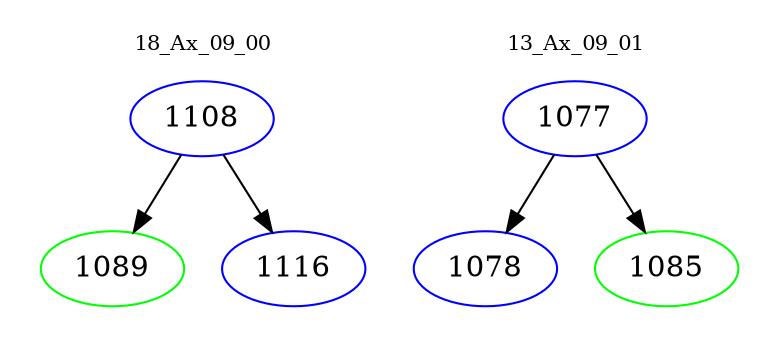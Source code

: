 digraph{
subgraph cluster_0 {
color = white
label = "18_Ax_09_00";
fontsize=10;
T0_1108 [label="1108", color="blue"]
T0_1108 -> T0_1089 [color="black"]
T0_1089 [label="1089", color="green"]
T0_1108 -> T0_1116 [color="black"]
T0_1116 [label="1116", color="blue"]
}
subgraph cluster_1 {
color = white
label = "13_Ax_09_01";
fontsize=10;
T1_1077 [label="1077", color="blue"]
T1_1077 -> T1_1078 [color="black"]
T1_1078 [label="1078", color="blue"]
T1_1077 -> T1_1085 [color="black"]
T1_1085 [label="1085", color="green"]
}
}
